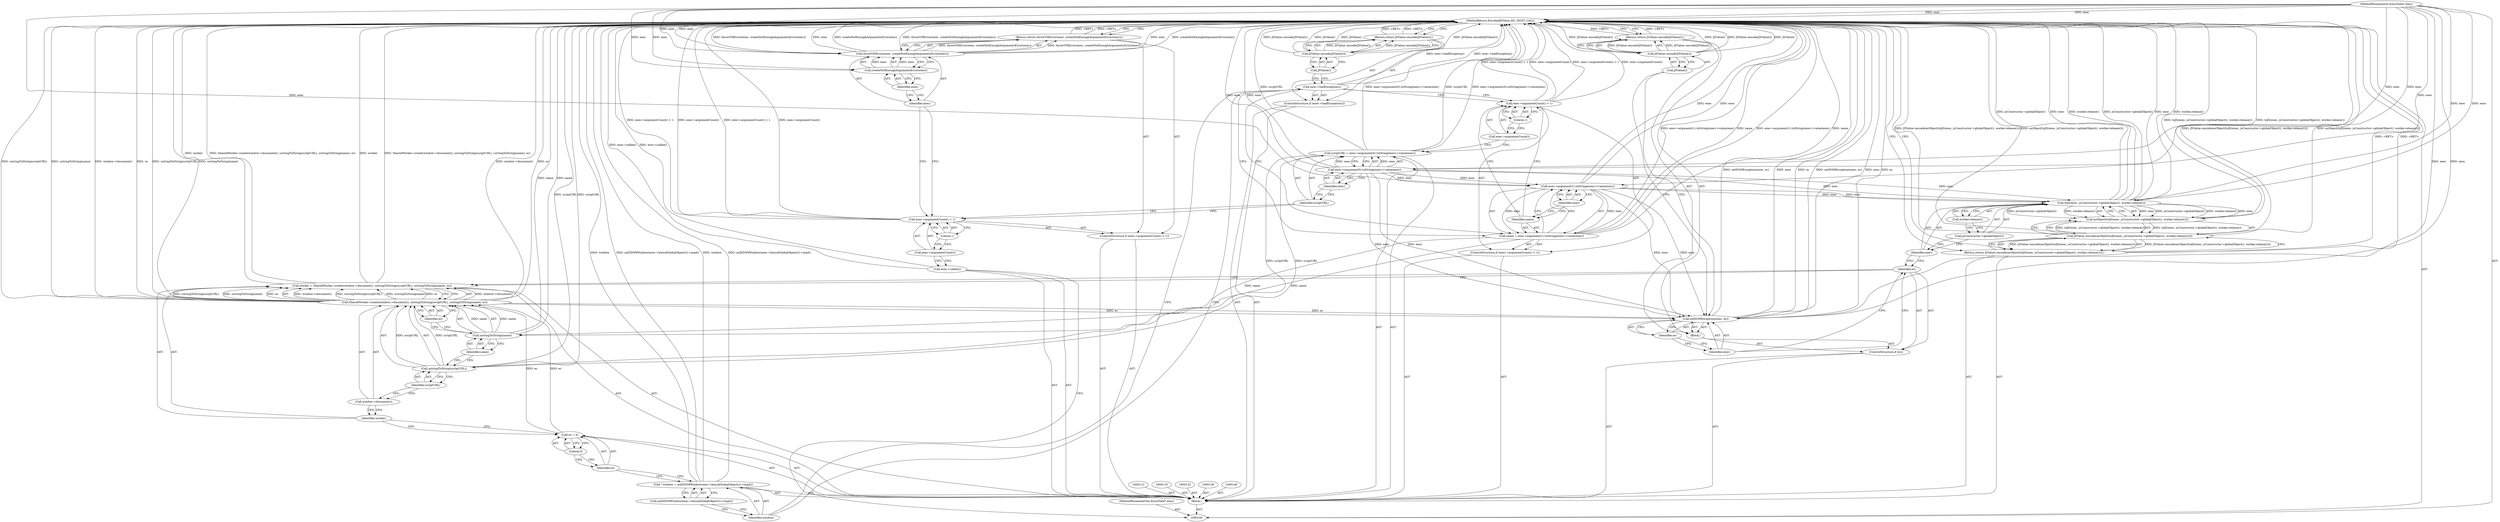 digraph "0_Chrome_b944f670bb7a8a919daac497a4ea0536c954c201_4" {
"1000166" [label="(MethodReturn,EncodedJSValue JSC_HOST_CALL)"];
"1000101" [label="(MethodParameterIn,ExecState* exec)"];
"1000262" [label="(MethodParameterOut,ExecState* exec)"];
"1000122" [label="(Literal,1)"];
"1000119" [label="(ControlStructure,if (exec->argumentCount() > 1))"];
"1000120" [label="(Call,exec->argumentCount() > 1)"];
"1000121" [label="(Call,exec->argumentCount())"];
"1000125" [label="(Call,exec->argument(1).toString(exec)->value(exec))"];
"1000126" [label="(Identifier,exec)"];
"1000123" [label="(Call,name = exec->argument(1).toString(exec)->value(exec))"];
"1000124" [label="(Identifier,name)"];
"1000127" [label="(ControlStructure,if (exec->hadException()))"];
"1000128" [label="(Call,exec->hadException())"];
"1000130" [label="(Call,JSValue::encode(JSValue()))"];
"1000131" [label="(Call,JSValue())"];
"1000129" [label="(Return,return JSValue::encode(JSValue());)"];
"1000133" [label="(Call,* window = asJSDOMWindow(exec->lexicalGlobalObject())->impl())"];
"1000134" [label="(Identifier,window)"];
"1000135" [label="(Call,asJSDOMWindow(exec->lexicalGlobalObject())->impl())"];
"1000137" [label="(Call,ec = 0)"];
"1000138" [label="(Identifier,ec)"];
"1000139" [label="(Literal,0)"];
"1000147" [label="(Call,ustringToString(name))"];
"1000148" [label="(Identifier,name)"];
"1000149" [label="(Identifier,ec)"];
"1000141" [label="(Call,worker = SharedWorker::create(window->document(), ustringToString(scriptURL), ustringToString(name), ec))"];
"1000142" [label="(Identifier,worker)"];
"1000143" [label="(Call,SharedWorker::create(window->document(), ustringToString(scriptURL), ustringToString(name), ec))"];
"1000144" [label="(Call,window->document())"];
"1000145" [label="(Call,ustringToString(scriptURL))"];
"1000146" [label="(Identifier,scriptURL)"];
"1000152" [label="(Block,)"];
"1000150" [label="(ControlStructure,if (ec))"];
"1000151" [label="(Identifier,ec)"];
"1000102" [label="(Block,)"];
"1000154" [label="(Identifier,exec)"];
"1000155" [label="(Identifier,ec)"];
"1000153" [label="(Call,setDOMException(exec, ec))"];
"1000157" [label="(Call,JSValue::encode(JSValue()))"];
"1000158" [label="(Call,JSValue())"];
"1000156" [label="(Return,return JSValue::encode(JSValue());)"];
"1000160" [label="(Call,JSValue::encode(asObject(toJS(exec, jsConstructor->globalObject(), worker.release()))))"];
"1000161" [label="(Call,asObject(toJS(exec, jsConstructor->globalObject(), worker.release())))"];
"1000162" [label="(Call,toJS(exec, jsConstructor->globalObject(), worker.release()))"];
"1000159" [label="(Return,return JSValue::encode(asObject(toJS(exec, jsConstructor->globalObject(), worker.release())));)"];
"1000163" [label="(Identifier,exec)"];
"1000164" [label="(Call,jsConstructor->globalObject())"];
"1000165" [label="(Call,worker.release())"];
"1000103" [label="(Call,exec->callee())"];
"1000107" [label="(Literal,1)"];
"1000104" [label="(ControlStructure,if (exec->argumentCount() < 1))"];
"1000105" [label="(Call,exec->argumentCount() < 1)"];
"1000106" [label="(Call,exec->argumentCount())"];
"1000109" [label="(Call,throwVMError(exec, createNotEnoughArgumentsError(exec)))"];
"1000110" [label="(Identifier,exec)"];
"1000111" [label="(Call,createNotEnoughArgumentsError(exec))"];
"1000112" [label="(Identifier,exec)"];
"1000108" [label="(Return,return throwVMError(exec, createNotEnoughArgumentsError(exec));)"];
"1000114" [label="(Call,scriptURL = exec->argument(0).toString(exec)->value(exec))"];
"1000115" [label="(Identifier,scriptURL)"];
"1000116" [label="(Call,exec->argument(0).toString(exec)->value(exec))"];
"1000117" [label="(Identifier,exec)"];
"1000166" -> "1000100"  [label="AST: "];
"1000166" -> "1000108"  [label="CFG: "];
"1000166" -> "1000129"  [label="CFG: "];
"1000166" -> "1000156"  [label="CFG: "];
"1000166" -> "1000159"  [label="CFG: "];
"1000129" -> "1000166"  [label="DDG: <RET>"];
"1000108" -> "1000166"  [label="DDG: <RET>"];
"1000116" -> "1000166"  [label="DDG: exec"];
"1000141" -> "1000166"  [label="DDG: worker"];
"1000141" -> "1000166"  [label="DDG: SharedWorker::create(window->document(), ustringToString(scriptURL), ustringToString(name), ec)"];
"1000123" -> "1000166"  [label="DDG: exec->argument(1).toString(exec)->value(exec)"];
"1000123" -> "1000166"  [label="DDG: name"];
"1000157" -> "1000166"  [label="DDG: JSValue::encode(JSValue())"];
"1000157" -> "1000166"  [label="DDG: JSValue()"];
"1000105" -> "1000166"  [label="DDG: exec->argumentCount() < 1"];
"1000105" -> "1000166"  [label="DDG: exec->argumentCount()"];
"1000153" -> "1000166"  [label="DDG: setDOMException(exec, ec)"];
"1000153" -> "1000166"  [label="DDG: exec"];
"1000153" -> "1000166"  [label="DDG: ec"];
"1000128" -> "1000166"  [label="DDG: exec->hadException()"];
"1000130" -> "1000166"  [label="DDG: JSValue::encode(JSValue())"];
"1000130" -> "1000166"  [label="DDG: JSValue()"];
"1000162" -> "1000166"  [label="DDG: jsConstructor->globalObject()"];
"1000162" -> "1000166"  [label="DDG: exec"];
"1000162" -> "1000166"  [label="DDG: worker.release()"];
"1000125" -> "1000166"  [label="DDG: exec"];
"1000160" -> "1000166"  [label="DDG: JSValue::encode(asObject(toJS(exec, jsConstructor->globalObject(), worker.release())))"];
"1000160" -> "1000166"  [label="DDG: asObject(toJS(exec, jsConstructor->globalObject(), worker.release()))"];
"1000143" -> "1000166"  [label="DDG: window->document()"];
"1000143" -> "1000166"  [label="DDG: ec"];
"1000143" -> "1000166"  [label="DDG: ustringToString(scriptURL)"];
"1000143" -> "1000166"  [label="DDG: ustringToString(name)"];
"1000133" -> "1000166"  [label="DDG: window"];
"1000133" -> "1000166"  [label="DDG: asJSDOMWindow(exec->lexicalGlobalObject())->impl()"];
"1000103" -> "1000166"  [label="DDG: exec->callee()"];
"1000114" -> "1000166"  [label="DDG: scriptURL"];
"1000114" -> "1000166"  [label="DDG: exec->argument(0).toString(exec)->value(exec)"];
"1000120" -> "1000166"  [label="DDG: exec->argumentCount()"];
"1000120" -> "1000166"  [label="DDG: exec->argumentCount() > 1"];
"1000147" -> "1000166"  [label="DDG: name"];
"1000101" -> "1000166"  [label="DDG: exec"];
"1000109" -> "1000166"  [label="DDG: exec"];
"1000109" -> "1000166"  [label="DDG: createNotEnoughArgumentsError(exec)"];
"1000109" -> "1000166"  [label="DDG: throwVMError(exec, createNotEnoughArgumentsError(exec))"];
"1000161" -> "1000166"  [label="DDG: toJS(exec, jsConstructor->globalObject(), worker.release())"];
"1000145" -> "1000166"  [label="DDG: scriptURL"];
"1000156" -> "1000166"  [label="DDG: <RET>"];
"1000159" -> "1000166"  [label="DDG: <RET>"];
"1000101" -> "1000100"  [label="AST: "];
"1000101" -> "1000166"  [label="DDG: exec"];
"1000101" -> "1000109"  [label="DDG: exec"];
"1000101" -> "1000111"  [label="DDG: exec"];
"1000101" -> "1000116"  [label="DDG: exec"];
"1000101" -> "1000125"  [label="DDG: exec"];
"1000101" -> "1000153"  [label="DDG: exec"];
"1000101" -> "1000162"  [label="DDG: exec"];
"1000262" -> "1000100"  [label="AST: "];
"1000122" -> "1000120"  [label="AST: "];
"1000122" -> "1000121"  [label="CFG: "];
"1000120" -> "1000122"  [label="CFG: "];
"1000119" -> "1000102"  [label="AST: "];
"1000120" -> "1000119"  [label="AST: "];
"1000123" -> "1000119"  [label="AST: "];
"1000120" -> "1000119"  [label="AST: "];
"1000120" -> "1000122"  [label="CFG: "];
"1000121" -> "1000120"  [label="AST: "];
"1000122" -> "1000120"  [label="AST: "];
"1000124" -> "1000120"  [label="CFG: "];
"1000128" -> "1000120"  [label="CFG: "];
"1000120" -> "1000166"  [label="DDG: exec->argumentCount()"];
"1000120" -> "1000166"  [label="DDG: exec->argumentCount() > 1"];
"1000121" -> "1000120"  [label="AST: "];
"1000121" -> "1000114"  [label="CFG: "];
"1000122" -> "1000121"  [label="CFG: "];
"1000125" -> "1000123"  [label="AST: "];
"1000125" -> "1000126"  [label="CFG: "];
"1000126" -> "1000125"  [label="AST: "];
"1000123" -> "1000125"  [label="CFG: "];
"1000125" -> "1000166"  [label="DDG: exec"];
"1000125" -> "1000123"  [label="DDG: exec"];
"1000116" -> "1000125"  [label="DDG: exec"];
"1000101" -> "1000125"  [label="DDG: exec"];
"1000125" -> "1000153"  [label="DDG: exec"];
"1000125" -> "1000162"  [label="DDG: exec"];
"1000126" -> "1000125"  [label="AST: "];
"1000126" -> "1000124"  [label="CFG: "];
"1000125" -> "1000126"  [label="CFG: "];
"1000123" -> "1000119"  [label="AST: "];
"1000123" -> "1000125"  [label="CFG: "];
"1000124" -> "1000123"  [label="AST: "];
"1000125" -> "1000123"  [label="AST: "];
"1000128" -> "1000123"  [label="CFG: "];
"1000123" -> "1000166"  [label="DDG: exec->argument(1).toString(exec)->value(exec)"];
"1000123" -> "1000166"  [label="DDG: name"];
"1000125" -> "1000123"  [label="DDG: exec"];
"1000123" -> "1000147"  [label="DDG: name"];
"1000124" -> "1000123"  [label="AST: "];
"1000124" -> "1000120"  [label="CFG: "];
"1000126" -> "1000124"  [label="CFG: "];
"1000127" -> "1000102"  [label="AST: "];
"1000128" -> "1000127"  [label="AST: "];
"1000129" -> "1000127"  [label="AST: "];
"1000128" -> "1000127"  [label="AST: "];
"1000128" -> "1000123"  [label="CFG: "];
"1000128" -> "1000120"  [label="CFG: "];
"1000131" -> "1000128"  [label="CFG: "];
"1000134" -> "1000128"  [label="CFG: "];
"1000128" -> "1000166"  [label="DDG: exec->hadException()"];
"1000130" -> "1000129"  [label="AST: "];
"1000130" -> "1000131"  [label="CFG: "];
"1000131" -> "1000130"  [label="AST: "];
"1000129" -> "1000130"  [label="CFG: "];
"1000130" -> "1000166"  [label="DDG: JSValue::encode(JSValue())"];
"1000130" -> "1000166"  [label="DDG: JSValue()"];
"1000130" -> "1000129"  [label="DDG: JSValue::encode(JSValue())"];
"1000131" -> "1000130"  [label="AST: "];
"1000131" -> "1000128"  [label="CFG: "];
"1000130" -> "1000131"  [label="CFG: "];
"1000129" -> "1000127"  [label="AST: "];
"1000129" -> "1000130"  [label="CFG: "];
"1000130" -> "1000129"  [label="AST: "];
"1000166" -> "1000129"  [label="CFG: "];
"1000129" -> "1000166"  [label="DDG: <RET>"];
"1000130" -> "1000129"  [label="DDG: JSValue::encode(JSValue())"];
"1000133" -> "1000102"  [label="AST: "];
"1000133" -> "1000135"  [label="CFG: "];
"1000134" -> "1000133"  [label="AST: "];
"1000135" -> "1000133"  [label="AST: "];
"1000138" -> "1000133"  [label="CFG: "];
"1000133" -> "1000166"  [label="DDG: window"];
"1000133" -> "1000166"  [label="DDG: asJSDOMWindow(exec->lexicalGlobalObject())->impl()"];
"1000134" -> "1000133"  [label="AST: "];
"1000134" -> "1000128"  [label="CFG: "];
"1000135" -> "1000134"  [label="CFG: "];
"1000135" -> "1000133"  [label="AST: "];
"1000135" -> "1000134"  [label="CFG: "];
"1000133" -> "1000135"  [label="CFG: "];
"1000137" -> "1000102"  [label="AST: "];
"1000137" -> "1000139"  [label="CFG: "];
"1000138" -> "1000137"  [label="AST: "];
"1000139" -> "1000137"  [label="AST: "];
"1000142" -> "1000137"  [label="CFG: "];
"1000137" -> "1000143"  [label="DDG: ec"];
"1000138" -> "1000137"  [label="AST: "];
"1000138" -> "1000133"  [label="CFG: "];
"1000139" -> "1000138"  [label="CFG: "];
"1000139" -> "1000137"  [label="AST: "];
"1000139" -> "1000138"  [label="CFG: "];
"1000137" -> "1000139"  [label="CFG: "];
"1000147" -> "1000143"  [label="AST: "];
"1000147" -> "1000148"  [label="CFG: "];
"1000148" -> "1000147"  [label="AST: "];
"1000149" -> "1000147"  [label="CFG: "];
"1000147" -> "1000166"  [label="DDG: name"];
"1000147" -> "1000143"  [label="DDG: name"];
"1000123" -> "1000147"  [label="DDG: name"];
"1000148" -> "1000147"  [label="AST: "];
"1000148" -> "1000145"  [label="CFG: "];
"1000147" -> "1000148"  [label="CFG: "];
"1000149" -> "1000143"  [label="AST: "];
"1000149" -> "1000147"  [label="CFG: "];
"1000143" -> "1000149"  [label="CFG: "];
"1000141" -> "1000102"  [label="AST: "];
"1000141" -> "1000143"  [label="CFG: "];
"1000142" -> "1000141"  [label="AST: "];
"1000143" -> "1000141"  [label="AST: "];
"1000151" -> "1000141"  [label="CFG: "];
"1000141" -> "1000166"  [label="DDG: worker"];
"1000141" -> "1000166"  [label="DDG: SharedWorker::create(window->document(), ustringToString(scriptURL), ustringToString(name), ec)"];
"1000143" -> "1000141"  [label="DDG: window->document()"];
"1000143" -> "1000141"  [label="DDG: ustringToString(scriptURL)"];
"1000143" -> "1000141"  [label="DDG: ustringToString(name)"];
"1000143" -> "1000141"  [label="DDG: ec"];
"1000142" -> "1000141"  [label="AST: "];
"1000142" -> "1000137"  [label="CFG: "];
"1000144" -> "1000142"  [label="CFG: "];
"1000143" -> "1000141"  [label="AST: "];
"1000143" -> "1000149"  [label="CFG: "];
"1000144" -> "1000143"  [label="AST: "];
"1000145" -> "1000143"  [label="AST: "];
"1000147" -> "1000143"  [label="AST: "];
"1000149" -> "1000143"  [label="AST: "];
"1000141" -> "1000143"  [label="CFG: "];
"1000143" -> "1000166"  [label="DDG: window->document()"];
"1000143" -> "1000166"  [label="DDG: ec"];
"1000143" -> "1000166"  [label="DDG: ustringToString(scriptURL)"];
"1000143" -> "1000166"  [label="DDG: ustringToString(name)"];
"1000143" -> "1000141"  [label="DDG: window->document()"];
"1000143" -> "1000141"  [label="DDG: ustringToString(scriptURL)"];
"1000143" -> "1000141"  [label="DDG: ustringToString(name)"];
"1000143" -> "1000141"  [label="DDG: ec"];
"1000145" -> "1000143"  [label="DDG: scriptURL"];
"1000147" -> "1000143"  [label="DDG: name"];
"1000137" -> "1000143"  [label="DDG: ec"];
"1000143" -> "1000153"  [label="DDG: ec"];
"1000144" -> "1000143"  [label="AST: "];
"1000144" -> "1000142"  [label="CFG: "];
"1000146" -> "1000144"  [label="CFG: "];
"1000145" -> "1000143"  [label="AST: "];
"1000145" -> "1000146"  [label="CFG: "];
"1000146" -> "1000145"  [label="AST: "];
"1000148" -> "1000145"  [label="CFG: "];
"1000145" -> "1000166"  [label="DDG: scriptURL"];
"1000145" -> "1000143"  [label="DDG: scriptURL"];
"1000114" -> "1000145"  [label="DDG: scriptURL"];
"1000146" -> "1000145"  [label="AST: "];
"1000146" -> "1000144"  [label="CFG: "];
"1000145" -> "1000146"  [label="CFG: "];
"1000152" -> "1000150"  [label="AST: "];
"1000153" -> "1000152"  [label="AST: "];
"1000156" -> "1000152"  [label="AST: "];
"1000150" -> "1000102"  [label="AST: "];
"1000151" -> "1000150"  [label="AST: "];
"1000152" -> "1000150"  [label="AST: "];
"1000151" -> "1000150"  [label="AST: "];
"1000151" -> "1000141"  [label="CFG: "];
"1000154" -> "1000151"  [label="CFG: "];
"1000163" -> "1000151"  [label="CFG: "];
"1000102" -> "1000100"  [label="AST: "];
"1000103" -> "1000102"  [label="AST: "];
"1000104" -> "1000102"  [label="AST: "];
"1000113" -> "1000102"  [label="AST: "];
"1000114" -> "1000102"  [label="AST: "];
"1000118" -> "1000102"  [label="AST: "];
"1000119" -> "1000102"  [label="AST: "];
"1000127" -> "1000102"  [label="AST: "];
"1000132" -> "1000102"  [label="AST: "];
"1000133" -> "1000102"  [label="AST: "];
"1000136" -> "1000102"  [label="AST: "];
"1000137" -> "1000102"  [label="AST: "];
"1000140" -> "1000102"  [label="AST: "];
"1000141" -> "1000102"  [label="AST: "];
"1000150" -> "1000102"  [label="AST: "];
"1000159" -> "1000102"  [label="AST: "];
"1000154" -> "1000153"  [label="AST: "];
"1000154" -> "1000151"  [label="CFG: "];
"1000155" -> "1000154"  [label="CFG: "];
"1000155" -> "1000153"  [label="AST: "];
"1000155" -> "1000154"  [label="CFG: "];
"1000153" -> "1000155"  [label="CFG: "];
"1000153" -> "1000152"  [label="AST: "];
"1000153" -> "1000155"  [label="CFG: "];
"1000154" -> "1000153"  [label="AST: "];
"1000155" -> "1000153"  [label="AST: "];
"1000158" -> "1000153"  [label="CFG: "];
"1000153" -> "1000166"  [label="DDG: setDOMException(exec, ec)"];
"1000153" -> "1000166"  [label="DDG: exec"];
"1000153" -> "1000166"  [label="DDG: ec"];
"1000116" -> "1000153"  [label="DDG: exec"];
"1000125" -> "1000153"  [label="DDG: exec"];
"1000101" -> "1000153"  [label="DDG: exec"];
"1000143" -> "1000153"  [label="DDG: ec"];
"1000157" -> "1000156"  [label="AST: "];
"1000157" -> "1000158"  [label="CFG: "];
"1000158" -> "1000157"  [label="AST: "];
"1000156" -> "1000157"  [label="CFG: "];
"1000157" -> "1000166"  [label="DDG: JSValue::encode(JSValue())"];
"1000157" -> "1000166"  [label="DDG: JSValue()"];
"1000157" -> "1000156"  [label="DDG: JSValue::encode(JSValue())"];
"1000158" -> "1000157"  [label="AST: "];
"1000158" -> "1000153"  [label="CFG: "];
"1000157" -> "1000158"  [label="CFG: "];
"1000156" -> "1000152"  [label="AST: "];
"1000156" -> "1000157"  [label="CFG: "];
"1000157" -> "1000156"  [label="AST: "];
"1000166" -> "1000156"  [label="CFG: "];
"1000156" -> "1000166"  [label="DDG: <RET>"];
"1000157" -> "1000156"  [label="DDG: JSValue::encode(JSValue())"];
"1000160" -> "1000159"  [label="AST: "];
"1000160" -> "1000161"  [label="CFG: "];
"1000161" -> "1000160"  [label="AST: "];
"1000159" -> "1000160"  [label="CFG: "];
"1000160" -> "1000166"  [label="DDG: JSValue::encode(asObject(toJS(exec, jsConstructor->globalObject(), worker.release())))"];
"1000160" -> "1000166"  [label="DDG: asObject(toJS(exec, jsConstructor->globalObject(), worker.release()))"];
"1000160" -> "1000159"  [label="DDG: JSValue::encode(asObject(toJS(exec, jsConstructor->globalObject(), worker.release())))"];
"1000161" -> "1000160"  [label="DDG: toJS(exec, jsConstructor->globalObject(), worker.release())"];
"1000161" -> "1000160"  [label="AST: "];
"1000161" -> "1000162"  [label="CFG: "];
"1000162" -> "1000161"  [label="AST: "];
"1000160" -> "1000161"  [label="CFG: "];
"1000161" -> "1000166"  [label="DDG: toJS(exec, jsConstructor->globalObject(), worker.release())"];
"1000161" -> "1000160"  [label="DDG: toJS(exec, jsConstructor->globalObject(), worker.release())"];
"1000162" -> "1000161"  [label="DDG: exec"];
"1000162" -> "1000161"  [label="DDG: jsConstructor->globalObject()"];
"1000162" -> "1000161"  [label="DDG: worker.release()"];
"1000162" -> "1000161"  [label="AST: "];
"1000162" -> "1000165"  [label="CFG: "];
"1000163" -> "1000162"  [label="AST: "];
"1000164" -> "1000162"  [label="AST: "];
"1000165" -> "1000162"  [label="AST: "];
"1000161" -> "1000162"  [label="CFG: "];
"1000162" -> "1000166"  [label="DDG: jsConstructor->globalObject()"];
"1000162" -> "1000166"  [label="DDG: exec"];
"1000162" -> "1000166"  [label="DDG: worker.release()"];
"1000162" -> "1000161"  [label="DDG: exec"];
"1000162" -> "1000161"  [label="DDG: jsConstructor->globalObject()"];
"1000162" -> "1000161"  [label="DDG: worker.release()"];
"1000116" -> "1000162"  [label="DDG: exec"];
"1000125" -> "1000162"  [label="DDG: exec"];
"1000101" -> "1000162"  [label="DDG: exec"];
"1000159" -> "1000102"  [label="AST: "];
"1000159" -> "1000160"  [label="CFG: "];
"1000160" -> "1000159"  [label="AST: "];
"1000166" -> "1000159"  [label="CFG: "];
"1000159" -> "1000166"  [label="DDG: <RET>"];
"1000160" -> "1000159"  [label="DDG: JSValue::encode(asObject(toJS(exec, jsConstructor->globalObject(), worker.release())))"];
"1000163" -> "1000162"  [label="AST: "];
"1000163" -> "1000151"  [label="CFG: "];
"1000164" -> "1000163"  [label="CFG: "];
"1000164" -> "1000162"  [label="AST: "];
"1000164" -> "1000163"  [label="CFG: "];
"1000165" -> "1000164"  [label="CFG: "];
"1000165" -> "1000162"  [label="AST: "];
"1000165" -> "1000164"  [label="CFG: "];
"1000162" -> "1000165"  [label="CFG: "];
"1000103" -> "1000102"  [label="AST: "];
"1000103" -> "1000100"  [label="CFG: "];
"1000106" -> "1000103"  [label="CFG: "];
"1000103" -> "1000166"  [label="DDG: exec->callee()"];
"1000107" -> "1000105"  [label="AST: "];
"1000107" -> "1000106"  [label="CFG: "];
"1000105" -> "1000107"  [label="CFG: "];
"1000104" -> "1000102"  [label="AST: "];
"1000105" -> "1000104"  [label="AST: "];
"1000108" -> "1000104"  [label="AST: "];
"1000105" -> "1000104"  [label="AST: "];
"1000105" -> "1000107"  [label="CFG: "];
"1000106" -> "1000105"  [label="AST: "];
"1000107" -> "1000105"  [label="AST: "];
"1000110" -> "1000105"  [label="CFG: "];
"1000115" -> "1000105"  [label="CFG: "];
"1000105" -> "1000166"  [label="DDG: exec->argumentCount() < 1"];
"1000105" -> "1000166"  [label="DDG: exec->argumentCount()"];
"1000106" -> "1000105"  [label="AST: "];
"1000106" -> "1000103"  [label="CFG: "];
"1000107" -> "1000106"  [label="CFG: "];
"1000109" -> "1000108"  [label="AST: "];
"1000109" -> "1000111"  [label="CFG: "];
"1000110" -> "1000109"  [label="AST: "];
"1000111" -> "1000109"  [label="AST: "];
"1000108" -> "1000109"  [label="CFG: "];
"1000109" -> "1000166"  [label="DDG: exec"];
"1000109" -> "1000166"  [label="DDG: createNotEnoughArgumentsError(exec)"];
"1000109" -> "1000166"  [label="DDG: throwVMError(exec, createNotEnoughArgumentsError(exec))"];
"1000109" -> "1000108"  [label="DDG: throwVMError(exec, createNotEnoughArgumentsError(exec))"];
"1000111" -> "1000109"  [label="DDG: exec"];
"1000101" -> "1000109"  [label="DDG: exec"];
"1000110" -> "1000109"  [label="AST: "];
"1000110" -> "1000105"  [label="CFG: "];
"1000112" -> "1000110"  [label="CFG: "];
"1000111" -> "1000109"  [label="AST: "];
"1000111" -> "1000112"  [label="CFG: "];
"1000112" -> "1000111"  [label="AST: "];
"1000109" -> "1000111"  [label="CFG: "];
"1000111" -> "1000109"  [label="DDG: exec"];
"1000101" -> "1000111"  [label="DDG: exec"];
"1000112" -> "1000111"  [label="AST: "];
"1000112" -> "1000110"  [label="CFG: "];
"1000111" -> "1000112"  [label="CFG: "];
"1000108" -> "1000104"  [label="AST: "];
"1000108" -> "1000109"  [label="CFG: "];
"1000109" -> "1000108"  [label="AST: "];
"1000166" -> "1000108"  [label="CFG: "];
"1000108" -> "1000166"  [label="DDG: <RET>"];
"1000109" -> "1000108"  [label="DDG: throwVMError(exec, createNotEnoughArgumentsError(exec))"];
"1000114" -> "1000102"  [label="AST: "];
"1000114" -> "1000116"  [label="CFG: "];
"1000115" -> "1000114"  [label="AST: "];
"1000116" -> "1000114"  [label="AST: "];
"1000121" -> "1000114"  [label="CFG: "];
"1000114" -> "1000166"  [label="DDG: scriptURL"];
"1000114" -> "1000166"  [label="DDG: exec->argument(0).toString(exec)->value(exec)"];
"1000116" -> "1000114"  [label="DDG: exec"];
"1000114" -> "1000145"  [label="DDG: scriptURL"];
"1000115" -> "1000114"  [label="AST: "];
"1000115" -> "1000105"  [label="CFG: "];
"1000117" -> "1000115"  [label="CFG: "];
"1000116" -> "1000114"  [label="AST: "];
"1000116" -> "1000117"  [label="CFG: "];
"1000117" -> "1000116"  [label="AST: "];
"1000114" -> "1000116"  [label="CFG: "];
"1000116" -> "1000166"  [label="DDG: exec"];
"1000116" -> "1000114"  [label="DDG: exec"];
"1000101" -> "1000116"  [label="DDG: exec"];
"1000116" -> "1000125"  [label="DDG: exec"];
"1000116" -> "1000153"  [label="DDG: exec"];
"1000116" -> "1000162"  [label="DDG: exec"];
"1000117" -> "1000116"  [label="AST: "];
"1000117" -> "1000115"  [label="CFG: "];
"1000116" -> "1000117"  [label="CFG: "];
}
